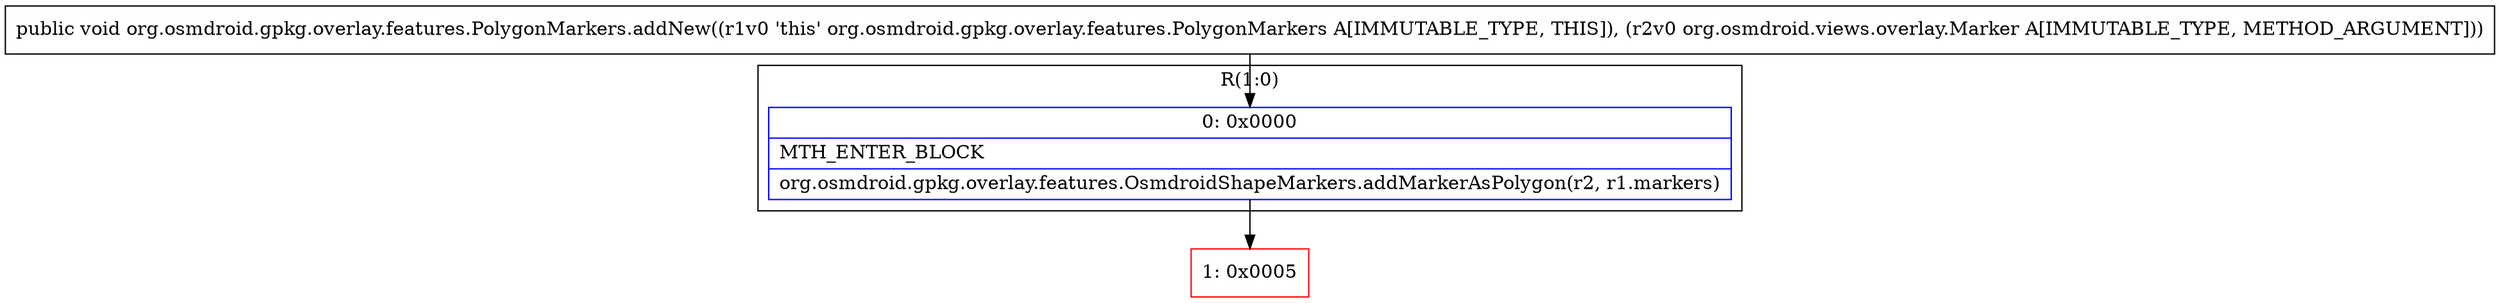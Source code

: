 digraph "CFG fororg.osmdroid.gpkg.overlay.features.PolygonMarkers.addNew(Lorg\/osmdroid\/views\/overlay\/Marker;)V" {
subgraph cluster_Region_255563713 {
label = "R(1:0)";
node [shape=record,color=blue];
Node_0 [shape=record,label="{0\:\ 0x0000|MTH_ENTER_BLOCK\l|org.osmdroid.gpkg.overlay.features.OsmdroidShapeMarkers.addMarkerAsPolygon(r2, r1.markers)\l}"];
}
Node_1 [shape=record,color=red,label="{1\:\ 0x0005}"];
MethodNode[shape=record,label="{public void org.osmdroid.gpkg.overlay.features.PolygonMarkers.addNew((r1v0 'this' org.osmdroid.gpkg.overlay.features.PolygonMarkers A[IMMUTABLE_TYPE, THIS]), (r2v0 org.osmdroid.views.overlay.Marker A[IMMUTABLE_TYPE, METHOD_ARGUMENT])) }"];
MethodNode -> Node_0;
Node_0 -> Node_1;
}

